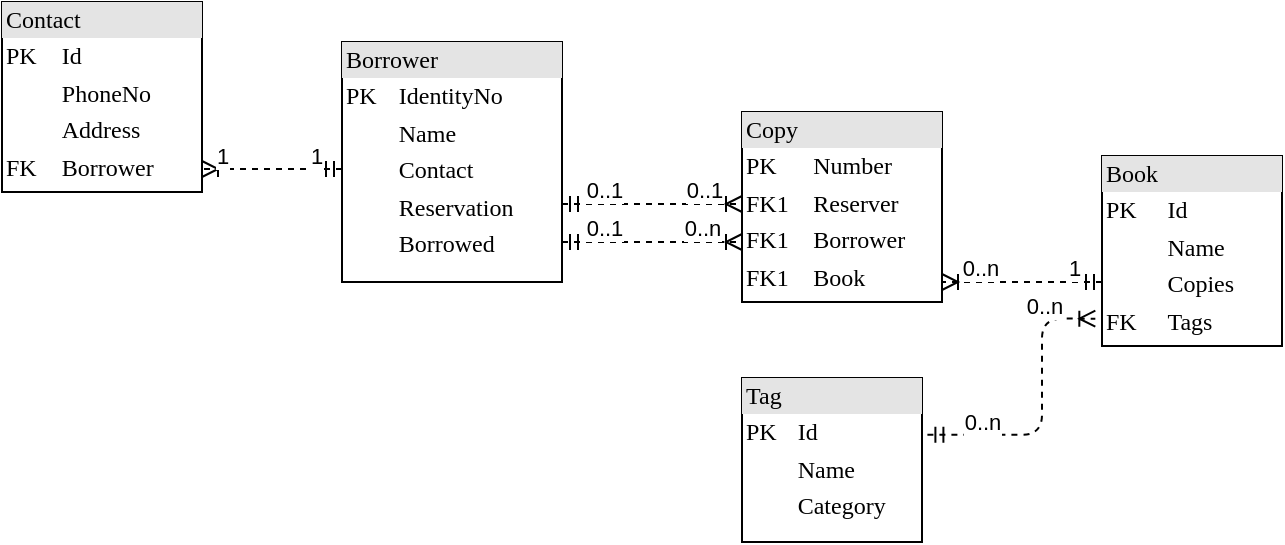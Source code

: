 <mxfile version="21.6.8" type="device" pages="3">
  <diagram name="Demonstration" id="2ca16b54-16f6-2749-3443-fa8db7711227">
    <mxGraphModel dx="1206" dy="702" grid="1" gridSize="10" guides="1" tooltips="1" connect="1" arrows="1" fold="1" page="1" pageScale="1" pageWidth="1100" pageHeight="850" background="none" math="0" shadow="0">
      <root>
        <mxCell id="0" />
        <mxCell id="1" parent="0" />
        <mxCell id="2ed32ef02a7f4228-3" value="&lt;div style=&quot;box-sizing: border-box ; width: 100% ; background: #e4e4e4 ; padding: 2px&quot;&gt;Contact&lt;/div&gt;&lt;table style=&quot;width: 100% ; font-size: 1em&quot; cellpadding=&quot;2&quot; cellspacing=&quot;0&quot;&gt;&lt;tbody&gt;&lt;tr&gt;&lt;td&gt;PK&lt;/td&gt;&lt;td&gt;Id&lt;/td&gt;&lt;/tr&gt;&lt;tr&gt;&lt;td&gt;&lt;br&gt;&lt;/td&gt;&lt;td&gt;PhoneNo&lt;/td&gt;&lt;/tr&gt;&lt;tr&gt;&lt;td&gt;&lt;/td&gt;&lt;td&gt;Address&lt;/td&gt;&lt;/tr&gt;&lt;tr&gt;&lt;td&gt;FK&lt;/td&gt;&lt;td&gt;Borrower&lt;br&gt;&lt;/td&gt;&lt;/tr&gt;&lt;/tbody&gt;&lt;/table&gt;" style="verticalAlign=top;align=left;overflow=fill;html=1;rounded=0;shadow=0;comic=0;labelBackgroundColor=none;strokeWidth=1;fontFamily=Verdana;fontSize=12" parent="1" vertex="1">
          <mxGeometry x="280" y="350" width="100" height="95" as="geometry" />
        </mxCell>
        <mxCell id="2ed32ef02a7f4228-8" value="&lt;div style=&quot;box-sizing: border-box ; width: 100% ; background: #e4e4e4 ; padding: 2px&quot;&gt;Borrower&lt;/div&gt;&lt;table style=&quot;width: 100% ; font-size: 1em&quot; cellpadding=&quot;2&quot; cellspacing=&quot;0&quot;&gt;&lt;tbody&gt;&lt;tr&gt;&lt;td&gt;PK&lt;/td&gt;&lt;td&gt;IdentityNo&lt;/td&gt;&lt;/tr&gt;&lt;tr&gt;&lt;td&gt;&lt;br&gt;&lt;/td&gt;&lt;td&gt;Name&lt;/td&gt;&lt;/tr&gt;&lt;tr&gt;&lt;td&gt;&lt;br&gt;&lt;/td&gt;&lt;td&gt;Contact&lt;/td&gt;&lt;/tr&gt;&lt;tr&gt;&lt;td&gt;&lt;br&gt;&lt;/td&gt;&lt;td&gt;Reservation&lt;br&gt;&lt;/td&gt;&lt;/tr&gt;&lt;tr&gt;&lt;td&gt;&lt;br&gt;&lt;/td&gt;&lt;td&gt;Borrowed&lt;br&gt;&lt;/td&gt;&lt;/tr&gt;&lt;/tbody&gt;&lt;/table&gt;" style="verticalAlign=top;align=left;overflow=fill;html=1;rounded=0;shadow=0;comic=0;labelBackgroundColor=none;strokeWidth=1;fontFamily=Verdana;fontSize=12" parent="1" vertex="1">
          <mxGeometry x="450" y="370" width="110" height="120" as="geometry" />
        </mxCell>
        <mxCell id="2ed32ef02a7f4228-9" value="&lt;div style=&quot;box-sizing:border-box;width:100%;background:#e4e4e4;padding:2px;&quot;&gt;Book&lt;/div&gt;&lt;table style=&quot;width:100%;font-size:1em;&quot; cellpadding=&quot;2&quot; cellspacing=&quot;0&quot;&gt;&lt;tbody&gt;&lt;tr&gt;&lt;td&gt;PK&lt;/td&gt;&lt;td&gt;Id&lt;/td&gt;&lt;/tr&gt;&lt;tr&gt;&lt;td&gt;&lt;br&gt;&lt;/td&gt;&lt;td&gt;Name&lt;/td&gt;&lt;/tr&gt;&lt;tr&gt;&lt;td&gt;&lt;/td&gt;&lt;td&gt;Copies&lt;/td&gt;&lt;/tr&gt;&lt;tr&gt;&lt;td&gt;FK&lt;/td&gt;&lt;td&gt;Tags&lt;/td&gt;&lt;/tr&gt;&lt;/tbody&gt;&lt;/table&gt;" style="verticalAlign=top;align=left;overflow=fill;html=1;rounded=0;shadow=0;comic=0;labelBackgroundColor=none;strokeWidth=1;fontFamily=Verdana;fontSize=12" parent="1" vertex="1">
          <mxGeometry x="830" y="427" width="90" height="95" as="geometry" />
        </mxCell>
        <mxCell id="2ed32ef02a7f4228-10" value="&lt;div style=&quot;box-sizing: border-box ; width: 100% ; background: #e4e4e4 ; padding: 2px&quot;&gt;Copy&lt;/div&gt;&lt;table style=&quot;width: 100% ; font-size: 1em&quot; cellpadding=&quot;2&quot; cellspacing=&quot;0&quot;&gt;&lt;tbody&gt;&lt;tr&gt;&lt;td&gt;PK&lt;/td&gt;&lt;td&gt;Number&lt;/td&gt;&lt;/tr&gt;&lt;tr&gt;&lt;td&gt;FK1&lt;/td&gt;&lt;td&gt;Reserver&lt;/td&gt;&lt;/tr&gt;&lt;tr&gt;&lt;td&gt;FK1&lt;/td&gt;&lt;td&gt;Borrower&lt;/td&gt;&lt;/tr&gt;&lt;tr&gt;&lt;td&gt;FK1&lt;/td&gt;&lt;td&gt;Book&lt;/td&gt;&lt;/tr&gt;&lt;/tbody&gt;&lt;/table&gt;" style="verticalAlign=top;align=left;overflow=fill;html=1;rounded=0;shadow=0;comic=0;labelBackgroundColor=none;strokeWidth=1;fontFamily=Verdana;fontSize=12" parent="1" vertex="1">
          <mxGeometry x="650" y="405" width="100" height="95" as="geometry" />
        </mxCell>
        <mxCell id="7KLVYjovFaLBbEMtsrT9-1" style="edgeStyle=orthogonalEdgeStyle;html=1;dashed=1;labelBackgroundColor=none;startArrow=ERmandOne;endArrow=ERoneToMany;fontFamily=Verdana;fontSize=12;align=left;" parent="1" edge="1">
          <mxGeometry relative="1" as="geometry">
            <mxPoint x="560" y="451" as="sourcePoint" />
            <mxPoint x="650" y="451" as="targetPoint" />
            <Array as="points" />
          </mxGeometry>
        </mxCell>
        <mxCell id="7KLVYjovFaLBbEMtsrT9-2" value="0..1" style="edgeLabel;html=1;align=center;verticalAlign=middle;resizable=0;points=[];" parent="7KLVYjovFaLBbEMtsrT9-1" vertex="1" connectable="0">
          <mxGeometry x="-0.762" relative="1" as="geometry">
            <mxPoint x="10" y="-7" as="offset" />
          </mxGeometry>
        </mxCell>
        <mxCell id="7KLVYjovFaLBbEMtsrT9-3" value="0..1" style="edgeLabel;html=1;align=center;verticalAlign=middle;resizable=0;points=[];" parent="7KLVYjovFaLBbEMtsrT9-1" vertex="1" connectable="0">
          <mxGeometry x="0.852" y="-3" relative="1" as="geometry">
            <mxPoint x="-13" y="-10" as="offset" />
          </mxGeometry>
        </mxCell>
        <mxCell id="7KLVYjovFaLBbEMtsrT9-4" style="edgeStyle=orthogonalEdgeStyle;html=1;dashed=1;labelBackgroundColor=none;startArrow=ERmandOne;endArrow=ERoneToMany;fontFamily=Verdana;fontSize=12;align=left;" parent="1" edge="1">
          <mxGeometry relative="1" as="geometry">
            <mxPoint x="560" y="470" as="sourcePoint" />
            <mxPoint x="650" y="470" as="targetPoint" />
            <Array as="points" />
          </mxGeometry>
        </mxCell>
        <mxCell id="7KLVYjovFaLBbEMtsrT9-5" value="0..1" style="edgeLabel;html=1;align=center;verticalAlign=middle;resizable=0;points=[];" parent="7KLVYjovFaLBbEMtsrT9-4" vertex="1" connectable="0">
          <mxGeometry x="-0.762" relative="1" as="geometry">
            <mxPoint x="10" y="-7" as="offset" />
          </mxGeometry>
        </mxCell>
        <mxCell id="7KLVYjovFaLBbEMtsrT9-6" value="0..n" style="edgeLabel;html=1;align=center;verticalAlign=middle;resizable=0;points=[];" parent="7KLVYjovFaLBbEMtsrT9-4" vertex="1" connectable="0">
          <mxGeometry x="0.852" y="-3" relative="1" as="geometry">
            <mxPoint x="-14" y="-10" as="offset" />
          </mxGeometry>
        </mxCell>
        <mxCell id="7KLVYjovFaLBbEMtsrT9-10" style="edgeStyle=orthogonalEdgeStyle;html=1;dashed=1;labelBackgroundColor=none;startArrow=ERmandOne;endArrow=ERoneToMany;fontFamily=Verdana;fontSize=12;align=left;" parent="1" edge="1">
          <mxGeometry relative="1" as="geometry">
            <mxPoint x="830" y="490" as="sourcePoint" />
            <mxPoint x="750" y="490" as="targetPoint" />
            <Array as="points" />
          </mxGeometry>
        </mxCell>
        <mxCell id="7KLVYjovFaLBbEMtsrT9-11" value="1" style="edgeLabel;html=1;align=center;verticalAlign=middle;resizable=0;points=[];" parent="7KLVYjovFaLBbEMtsrT9-10" vertex="1" connectable="0">
          <mxGeometry x="-0.762" relative="1" as="geometry">
            <mxPoint x="-5" y="-7" as="offset" />
          </mxGeometry>
        </mxCell>
        <mxCell id="7KLVYjovFaLBbEMtsrT9-12" value="0..n" style="edgeLabel;html=1;align=center;verticalAlign=middle;resizable=0;points=[];" parent="7KLVYjovFaLBbEMtsrT9-10" vertex="1" connectable="0">
          <mxGeometry x="0.852" y="-3" relative="1" as="geometry">
            <mxPoint x="13" y="-4" as="offset" />
          </mxGeometry>
        </mxCell>
        <mxCell id="7KLVYjovFaLBbEMtsrT9-13" style="edgeStyle=orthogonalEdgeStyle;html=1;dashed=1;labelBackgroundColor=none;startArrow=ERmandOne;endArrow=ERoneToMany;fontFamily=Verdana;fontSize=12;align=left;" parent="1" edge="1">
          <mxGeometry relative="1" as="geometry">
            <mxPoint x="450" y="433.5" as="sourcePoint" />
            <mxPoint x="380" y="433.5" as="targetPoint" />
            <Array as="points" />
          </mxGeometry>
        </mxCell>
        <mxCell id="7KLVYjovFaLBbEMtsrT9-14" value="1" style="edgeLabel;html=1;align=center;verticalAlign=middle;resizable=0;points=[];" parent="7KLVYjovFaLBbEMtsrT9-13" vertex="1" connectable="0">
          <mxGeometry x="-0.762" relative="1" as="geometry">
            <mxPoint x="-5" y="-7" as="offset" />
          </mxGeometry>
        </mxCell>
        <mxCell id="7KLVYjovFaLBbEMtsrT9-15" value="1" style="edgeLabel;html=1;align=center;verticalAlign=middle;resizable=0;points=[];" parent="7KLVYjovFaLBbEMtsrT9-13" vertex="1" connectable="0">
          <mxGeometry x="0.852" y="-3" relative="1" as="geometry">
            <mxPoint x="5" y="-4" as="offset" />
          </mxGeometry>
        </mxCell>
        <mxCell id="7KLVYjovFaLBbEMtsrT9-16" value="&lt;div style=&quot;box-sizing:border-box;width:100%;background:#e4e4e4;padding:2px;&quot;&gt;Tag&lt;/div&gt;&lt;table style=&quot;width:100%;font-size:1em;&quot; cellpadding=&quot;2&quot; cellspacing=&quot;0&quot;&gt;&lt;tbody&gt;&lt;tr&gt;&lt;td&gt;PK&lt;/td&gt;&lt;td&gt;Id&lt;/td&gt;&lt;/tr&gt;&lt;tr&gt;&lt;td&gt;&lt;br&gt;&lt;/td&gt;&lt;td&gt;Name&lt;/td&gt;&lt;/tr&gt;&lt;tr&gt;&lt;td&gt;&lt;/td&gt;&lt;td&gt;Category&lt;/td&gt;&lt;/tr&gt;&lt;/tbody&gt;&lt;/table&gt;" style="verticalAlign=top;align=left;overflow=fill;html=1;rounded=0;shadow=0;comic=0;labelBackgroundColor=none;strokeWidth=1;fontFamily=Verdana;fontSize=12" parent="1" vertex="1">
          <mxGeometry x="650" y="538" width="90" height="82" as="geometry" />
        </mxCell>
        <mxCell id="7KLVYjovFaLBbEMtsrT9-17" style="edgeStyle=orthogonalEdgeStyle;html=1;dashed=1;labelBackgroundColor=none;startArrow=ERmandOne;endArrow=ERoneToMany;fontFamily=Verdana;fontSize=12;align=left;exitX=1.03;exitY=0.346;exitDx=0;exitDy=0;exitPerimeter=0;entryX=-0.037;entryY=0.856;entryDx=0;entryDy=0;entryPerimeter=0;" parent="1" source="7KLVYjovFaLBbEMtsrT9-16" target="2ed32ef02a7f4228-9" edge="1">
          <mxGeometry relative="1" as="geometry">
            <mxPoint x="550" y="590" as="sourcePoint" />
            <mxPoint x="950" y="590" as="targetPoint" />
            <Array as="points">
              <mxPoint x="800" y="566" />
              <mxPoint x="800" y="508" />
            </Array>
          </mxGeometry>
        </mxCell>
        <mxCell id="7KLVYjovFaLBbEMtsrT9-18" value="0..n" style="edgeLabel;html=1;align=center;verticalAlign=middle;resizable=0;points=[];" parent="7KLVYjovFaLBbEMtsrT9-17" vertex="1" connectable="0">
          <mxGeometry x="-0.762" relative="1" as="geometry">
            <mxPoint x="10" y="-7" as="offset" />
          </mxGeometry>
        </mxCell>
        <mxCell id="7KLVYjovFaLBbEMtsrT9-19" value="0..n" style="edgeLabel;html=1;align=center;verticalAlign=middle;resizable=0;points=[];" parent="7KLVYjovFaLBbEMtsrT9-17" vertex="1" connectable="0">
          <mxGeometry x="0.852" y="-3" relative="1" as="geometry">
            <mxPoint x="-15" y="-10" as="offset" />
          </mxGeometry>
        </mxCell>
      </root>
    </mxGraphModel>
  </diagram>
  <diagram id="91Sc1qlrIvbdEJmVYZ4i" name="ListNavigationPropertyMapping">
    <mxGraphModel dx="1221" dy="717" grid="1" gridSize="10" guides="1" tooltips="1" connect="1" arrows="1" fold="1" page="1" pageScale="1" pageWidth="850" pageHeight="1100" math="0" shadow="0">
      <root>
        <mxCell id="0" />
        <mxCell id="1" parent="0" />
        <mxCell id="eZZs74esq0y2Si3O7oEp-14" value="" style="shape=table;startSize=0;container=1;collapsible=0;childLayout=tableLayout;fontSize=16;" vertex="1" parent="1">
          <mxGeometry x="270" y="210" width="253" height="40" as="geometry" />
        </mxCell>
        <mxCell id="eZZs74esq0y2Si3O7oEp-15" value="" style="shape=tableRow;horizontal=0;startSize=0;swimlaneHead=0;swimlaneBody=0;strokeColor=inherit;top=0;left=0;bottom=0;right=0;collapsible=0;dropTarget=0;fillColor=none;points=[[0,0.5],[1,0.5]];portConstraint=eastwest;fontSize=16;" vertex="1" parent="eZZs74esq0y2Si3O7oEp-14">
          <mxGeometry width="253" height="40" as="geometry" />
        </mxCell>
        <mxCell id="eZZs74esq0y2Si3O7oEp-16" value="A" style="shape=partialRectangle;html=1;whiteSpace=wrap;connectable=0;strokeColor=inherit;overflow=hidden;fillColor=none;top=0;left=0;bottom=0;right=0;pointerEvents=1;fontSize=16;" vertex="1" parent="eZZs74esq0y2Si3O7oEp-15">
          <mxGeometry width="63" height="40" as="geometry">
            <mxRectangle width="63" height="40" as="alternateBounds" />
          </mxGeometry>
        </mxCell>
        <mxCell id="eZZs74esq0y2Si3O7oEp-17" value="B" style="shape=partialRectangle;html=1;whiteSpace=wrap;connectable=0;strokeColor=inherit;overflow=hidden;fillColor=none;top=0;left=0;bottom=0;right=0;pointerEvents=1;fontSize=16;" vertex="1" parent="eZZs74esq0y2Si3O7oEp-15">
          <mxGeometry x="63" width="64" height="40" as="geometry">
            <mxRectangle width="64" height="40" as="alternateBounds" />
          </mxGeometry>
        </mxCell>
        <mxCell id="eZZs74esq0y2Si3O7oEp-18" value="C" style="shape=partialRectangle;html=1;whiteSpace=wrap;connectable=0;strokeColor=inherit;overflow=hidden;fillColor=none;top=0;left=0;bottom=0;right=0;pointerEvents=1;fontSize=16;" vertex="1" parent="eZZs74esq0y2Si3O7oEp-15">
          <mxGeometry x="127" width="63" height="40" as="geometry">
            <mxRectangle width="63" height="40" as="alternateBounds" />
          </mxGeometry>
        </mxCell>
        <mxCell id="eZZs74esq0y2Si3O7oEp-71" value="D" style="shape=partialRectangle;html=1;whiteSpace=wrap;connectable=0;strokeColor=inherit;overflow=hidden;fillColor=none;top=0;left=0;bottom=0;right=0;pointerEvents=1;fontSize=16;" vertex="1" parent="eZZs74esq0y2Si3O7oEp-15">
          <mxGeometry x="190" width="63" height="40" as="geometry">
            <mxRectangle width="63" height="40" as="alternateBounds" />
          </mxGeometry>
        </mxCell>
        <mxCell id="eZZs74esq0y2Si3O7oEp-72" value="" style="shape=table;startSize=0;container=1;collapsible=0;childLayout=tableLayout;fontSize=16;" vertex="1" parent="1">
          <mxGeometry x="397" y="250" width="253" height="40" as="geometry" />
        </mxCell>
        <mxCell id="eZZs74esq0y2Si3O7oEp-73" value="" style="shape=tableRow;horizontal=0;startSize=0;swimlaneHead=0;swimlaneBody=0;strokeColor=inherit;top=0;left=0;bottom=0;right=0;collapsible=0;dropTarget=0;fillColor=none;points=[[0,0.5],[1,0.5]];portConstraint=eastwest;fontSize=16;" vertex="1" parent="eZZs74esq0y2Si3O7oEp-72">
          <mxGeometry width="253" height="40" as="geometry" />
        </mxCell>
        <mxCell id="eZZs74esq0y2Si3O7oEp-74" value="C" style="shape=partialRectangle;html=1;whiteSpace=wrap;connectable=0;strokeColor=inherit;overflow=hidden;fillColor=none;top=0;left=0;bottom=0;right=0;pointerEvents=1;fontSize=16;" vertex="1" parent="eZZs74esq0y2Si3O7oEp-73">
          <mxGeometry width="63" height="40" as="geometry">
            <mxRectangle width="63" height="40" as="alternateBounds" />
          </mxGeometry>
        </mxCell>
        <mxCell id="eZZs74esq0y2Si3O7oEp-75" value="D" style="shape=partialRectangle;html=1;whiteSpace=wrap;connectable=0;strokeColor=inherit;overflow=hidden;fillColor=none;top=0;left=0;bottom=0;right=0;pointerEvents=1;fontSize=16;" vertex="1" parent="eZZs74esq0y2Si3O7oEp-73">
          <mxGeometry x="63" width="64" height="40" as="geometry">
            <mxRectangle width="64" height="40" as="alternateBounds" />
          </mxGeometry>
        </mxCell>
        <mxCell id="eZZs74esq0y2Si3O7oEp-76" value="E" style="shape=partialRectangle;html=1;whiteSpace=wrap;connectable=0;strokeColor=inherit;overflow=hidden;fillColor=none;top=0;left=0;bottom=0;right=0;pointerEvents=1;fontSize=16;" vertex="1" parent="eZZs74esq0y2Si3O7oEp-73">
          <mxGeometry x="127" width="63" height="40" as="geometry">
            <mxRectangle width="63" height="40" as="alternateBounds" />
          </mxGeometry>
        </mxCell>
        <mxCell id="eZZs74esq0y2Si3O7oEp-77" value="F" style="shape=partialRectangle;html=1;whiteSpace=wrap;connectable=0;strokeColor=inherit;overflow=hidden;fillColor=none;top=0;left=0;bottom=0;right=0;pointerEvents=1;fontSize=16;" vertex="1" parent="eZZs74esq0y2Si3O7oEp-73">
          <mxGeometry x="190" width="63" height="40" as="geometry">
            <mxRectangle width="63" height="40" as="alternateBounds" />
          </mxGeometry>
        </mxCell>
        <UserObject label="Loaded From Database" placeholders="1" name="Variable" id="eZZs74esq0y2Si3O7oEp-78">
          <mxCell style="text;html=1;strokeColor=none;fillColor=none;align=center;verticalAlign=middle;whiteSpace=wrap;overflow=hidden;" vertex="1" parent="1">
            <mxGeometry x="100" y="220" width="140" height="20" as="geometry" />
          </mxCell>
        </UserObject>
        <UserObject label="Input By User" placeholders="1" name="Variable" id="eZZs74esq0y2Si3O7oEp-79">
          <mxCell style="text;html=1;strokeColor=none;fillColor=none;align=center;verticalAlign=middle;whiteSpace=wrap;overflow=hidden;" vertex="1" parent="1">
            <mxGeometry x="100" y="260" width="140" height="20" as="geometry" />
          </mxCell>
        </UserObject>
        <mxCell id="eZZs74esq0y2Si3O7oEp-80" value="" style="shape=curlyBracket;whiteSpace=wrap;html=1;rounded=1;flipH=1;labelPosition=right;verticalLabelPosition=middle;align=left;verticalAlign=middle;direction=south;" vertex="1" parent="1">
          <mxGeometry x="397" y="180" width="123" height="20" as="geometry" />
        </mxCell>
        <mxCell id="eZZs74esq0y2Si3O7oEp-81" value="" style="shape=curlyBracket;whiteSpace=wrap;html=1;rounded=1;flipH=1;labelPosition=right;verticalLabelPosition=middle;align=left;verticalAlign=middle;direction=south;" vertex="1" parent="1">
          <mxGeometry x="527" y="180" width="123" height="20" as="geometry" />
        </mxCell>
        <mxCell id="eZZs74esq0y2Si3O7oEp-82" value="" style="shape=curlyBracket;whiteSpace=wrap;html=1;rounded=1;flipH=1;labelPosition=right;verticalLabelPosition=middle;align=left;verticalAlign=middle;direction=south;" vertex="1" parent="1">
          <mxGeometry x="270" y="180" width="123" height="20" as="geometry" />
        </mxCell>
        <UserObject label="?" placeholders="1" name="Variable" id="eZZs74esq0y2Si3O7oEp-83">
          <mxCell style="text;html=1;strokeColor=none;fillColor=none;align=center;verticalAlign=middle;whiteSpace=wrap;overflow=hidden;" vertex="1" parent="1">
            <mxGeometry x="282.25" y="150" width="98.5" height="20" as="geometry" />
          </mxCell>
        </UserObject>
        <UserObject label="Update" placeholders="1" name="Variable" id="eZZs74esq0y2Si3O7oEp-84">
          <mxCell style="text;html=1;strokeColor=none;fillColor=none;align=center;verticalAlign=middle;whiteSpace=wrap;overflow=hidden;" vertex="1" parent="1">
            <mxGeometry x="405" y="150" width="107" height="20" as="geometry" />
          </mxCell>
        </UserObject>
        <UserObject label="Insert" placeholders="1" name="Variable" id="eZZs74esq0y2Si3O7oEp-85">
          <mxCell style="text;html=1;strokeColor=none;fillColor=none;align=center;verticalAlign=middle;whiteSpace=wrap;overflow=hidden;" vertex="1" parent="1">
            <mxGeometry x="535" y="150" width="107" height="20" as="geometry" />
          </mxCell>
        </UserObject>
      </root>
    </mxGraphModel>
  </diagram>
  <diagram id="5iJ0pq-in7TobfFewN0v" name="Program Structure">
    <mxGraphModel dx="1206" dy="702" grid="1" gridSize="10" guides="1" tooltips="1" connect="1" arrows="1" fold="1" page="1" pageScale="1" pageWidth="850" pageHeight="1100" math="0" shadow="0">
      <root>
        <mxCell id="0" />
        <mxCell id="1" parent="0" />
        <mxCell id="M31Q0yTCN4ZTcOH-qTIJ-1" value="«interface»&lt;br&gt;&lt;b&gt;IMapper&lt;/b&gt;" style="html=1;whiteSpace=wrap;" vertex="1" parent="1">
          <mxGeometry x="85" y="398" width="110" height="50" as="geometry" />
        </mxCell>
        <mxCell id="M31Q0yTCN4ZTcOH-qTIJ-2" value="«interface»&lt;br&gt;&lt;b&gt;IMapperBuilder&lt;/b&gt;" style="html=1;whiteSpace=wrap;" vertex="1" parent="1">
          <mxGeometry x="85" y="278" width="110" height="50" as="geometry" />
        </mxCell>
        <mxCell id="M31Q0yTCN4ZTcOH-qTIJ-3" value="«interface»&lt;br&gt;&lt;b&gt;IMapperBuilderFactory&lt;/b&gt;" style="html=1;whiteSpace=wrap;" vertex="1" parent="1">
          <mxGeometry x="60" y="148" width="160" height="50" as="geometry" />
        </mxCell>
        <mxCell id="M31Q0yTCN4ZTcOH-qTIJ-4" value="&lt;p style=&quot;margin:0px;margin-top:4px;text-align:center;&quot;&gt;&lt;br&gt;&lt;b&gt;MapperBuilderFactory&lt;/b&gt;&lt;/p&gt;" style="verticalAlign=top;align=left;overflow=fill;fontSize=12;fontFamily=Helvetica;html=1;whiteSpace=wrap;" vertex="1" parent="1">
          <mxGeometry x="60" y="48" width="160" height="50" as="geometry" />
        </mxCell>
        <mxCell id="M31Q0yTCN4ZTcOH-qTIJ-5" value="" style="endArrow=block;dashed=1;endFill=0;endSize=12;html=1;rounded=0;exitX=0.5;exitY=1;exitDx=0;exitDy=0;" edge="1" parent="1" source="M31Q0yTCN4ZTcOH-qTIJ-4" target="M31Q0yTCN4ZTcOH-qTIJ-3">
          <mxGeometry width="160" relative="1" as="geometry">
            <mxPoint x="240" y="128" as="sourcePoint" />
            <mxPoint x="400" y="128" as="targetPoint" />
          </mxGeometry>
        </mxCell>
        <mxCell id="M31Q0yTCN4ZTcOH-qTIJ-6" value="Use" style="endArrow=open;endSize=12;dashed=1;html=1;rounded=0;exitX=0.5;exitY=1;exitDx=0;exitDy=0;entryX=0.5;entryY=0;entryDx=0;entryDy=0;" edge="1" parent="1" source="M31Q0yTCN4ZTcOH-qTIJ-3" target="M31Q0yTCN4ZTcOH-qTIJ-2">
          <mxGeometry width="160" relative="1" as="geometry">
            <mxPoint x="160" y="238" as="sourcePoint" />
            <mxPoint x="320" y="238" as="targetPoint" />
          </mxGeometry>
        </mxCell>
        <mxCell id="M31Q0yTCN4ZTcOH-qTIJ-7" value="Use" style="endArrow=open;endSize=12;dashed=1;html=1;rounded=0;exitX=0.5;exitY=1;exitDx=0;exitDy=0;" edge="1" parent="1" source="M31Q0yTCN4ZTcOH-qTIJ-2" target="M31Q0yTCN4ZTcOH-qTIJ-1">
          <mxGeometry width="160" relative="1" as="geometry">
            <mxPoint x="210" y="368" as="sourcePoint" />
            <mxPoint x="370" y="368" as="targetPoint" />
          </mxGeometry>
        </mxCell>
        <mxCell id="M31Q0yTCN4ZTcOH-qTIJ-8" value="" style="line;strokeWidth=1;fillColor=none;align=left;verticalAlign=middle;spacingTop=-1;spacingLeft=3;spacingRight=3;rotatable=0;labelPosition=right;points=[];portConstraint=eastwest;strokeColor=inherit;direction=south;" vertex="1" parent="1">
          <mxGeometry x="260" y="31" width="8" height="599" as="geometry" />
        </mxCell>
        <mxCell id="M31Q0yTCN4ZTcOH-qTIJ-9" value="&lt;p style=&quot;margin:0px;margin-top:4px;text-align:center;&quot;&gt;&lt;br&gt;&lt;b&gt;MapperBuilder&lt;/b&gt;&lt;/p&gt;" style="verticalAlign=top;align=left;overflow=fill;fontSize=12;fontFamily=Helvetica;html=1;whiteSpace=wrap;" vertex="1" parent="1">
          <mxGeometry x="315" y="55" width="110" height="45" as="geometry" />
        </mxCell>
        <mxCell id="M31Q0yTCN4ZTcOH-qTIJ-10" value="&lt;p style=&quot;margin:0px;margin-top:4px;text-align:center;&quot;&gt;&lt;br&gt;&lt;b&gt;Mapper&lt;/b&gt;&lt;/p&gt;" style="verticalAlign=top;align=left;overflow=fill;fontSize=12;fontFamily=Helvetica;html=1;whiteSpace=wrap;" vertex="1" parent="1">
          <mxGeometry x="315" y="402.5" width="110" height="45" as="geometry" />
        </mxCell>
        <mxCell id="M31Q0yTCN4ZTcOH-qTIJ-11" value="Use" style="endArrow=open;endSize=12;dashed=1;html=1;rounded=0;exitX=1;exitY=0.5;exitDx=0;exitDy=0;entryX=0;entryY=0.5;entryDx=0;entryDy=0;" edge="1" parent="1" source="M31Q0yTCN4ZTcOH-qTIJ-2" target="M31Q0yTCN4ZTcOH-qTIJ-9">
          <mxGeometry width="160" relative="1" as="geometry">
            <mxPoint x="420" y="180" as="sourcePoint" />
            <mxPoint x="580" y="180" as="targetPoint" />
          </mxGeometry>
        </mxCell>
        <mxCell id="M31Q0yTCN4ZTcOH-qTIJ-12" value="Use" style="endArrow=open;endSize=12;dashed=1;html=1;rounded=0;exitX=1;exitY=0.5;exitDx=0;exitDy=0;" edge="1" parent="1" source="M31Q0yTCN4ZTcOH-qTIJ-1" target="M31Q0yTCN4ZTcOH-qTIJ-10">
          <mxGeometry width="160" relative="1" as="geometry">
            <mxPoint x="320" y="360" as="sourcePoint" />
            <mxPoint x="480" y="360" as="targetPoint" />
          </mxGeometry>
        </mxCell>
        <mxCell id="M31Q0yTCN4ZTcOH-qTIJ-13" value="&lt;p style=&quot;margin:0px;margin-top:4px;text-align:center;&quot;&gt;&lt;br&gt;&lt;b&gt;MapperRegistry&lt;/b&gt;&lt;/p&gt;" style="verticalAlign=top;align=left;overflow=fill;fontSize=12;fontFamily=Helvetica;html=1;whiteSpace=wrap;" vertex="1" parent="1">
          <mxGeometry x="490" y="55" width="110" height="45" as="geometry" />
        </mxCell>
        <mxCell id="M31Q0yTCN4ZTcOH-qTIJ-14" value="Use" style="endArrow=open;endSize=12;dashed=1;html=1;rounded=0;exitX=1;exitY=0.5;exitDx=0;exitDy=0;entryX=0;entryY=0.5;entryDx=0;entryDy=0;" edge="1" parent="1" source="M31Q0yTCN4ZTcOH-qTIJ-9" target="M31Q0yTCN4ZTcOH-qTIJ-13">
          <mxGeometry width="160" relative="1" as="geometry">
            <mxPoint x="410" y="390" as="sourcePoint" />
            <mxPoint x="570" y="390" as="targetPoint" />
          </mxGeometry>
        </mxCell>
        <mxCell id="M31Q0yTCN4ZTcOH-qTIJ-15" value="&lt;p style=&quot;margin:0px;margin-top:4px;text-align:center;&quot;&gt;&lt;br&gt;&lt;b&gt;RecursiveMapper&lt;/b&gt;&lt;/p&gt;" style="verticalAlign=top;align=left;overflow=fill;fontSize=12;fontFamily=Helvetica;html=1;whiteSpace=wrap;" vertex="1" parent="1">
          <mxGeometry x="310" y="505" width="120" height="45" as="geometry" />
        </mxCell>
        <mxCell id="M31Q0yTCN4ZTcOH-qTIJ-16" value="Use" style="endArrow=open;endSize=12;dashed=1;html=1;rounded=0;exitX=0.5;exitY=1;exitDx=0;exitDy=0;" edge="1" parent="1" source="M31Q0yTCN4ZTcOH-qTIJ-10" target="M31Q0yTCN4ZTcOH-qTIJ-15">
          <mxGeometry width="160" relative="1" as="geometry">
            <mxPoint x="455" y="500" as="sourcePoint" />
            <mxPoint x="615" y="500" as="targetPoint" />
          </mxGeometry>
        </mxCell>
        <mxCell id="M31Q0yTCN4ZTcOH-qTIJ-17" value="«interface»&lt;br&gt;&lt;b&gt;IRecursiveMapper&lt;/b&gt;" style="html=1;whiteSpace=wrap;" vertex="1" parent="1">
          <mxGeometry x="77.5" y="500.5" width="125" height="50" as="geometry" />
        </mxCell>
        <mxCell id="M31Q0yTCN4ZTcOH-qTIJ-19" value="" style="endArrow=block;dashed=1;endFill=0;endSize=12;html=1;rounded=0;exitX=0;exitY=0.5;exitDx=0;exitDy=0;entryX=1;entryY=0.5;entryDx=0;entryDy=0;" edge="1" parent="1" source="M31Q0yTCN4ZTcOH-qTIJ-15" target="M31Q0yTCN4ZTcOH-qTIJ-17">
          <mxGeometry width="160" relative="1" as="geometry">
            <mxPoint x="270" y="610" as="sourcePoint" />
            <mxPoint x="430" y="610" as="targetPoint" />
          </mxGeometry>
        </mxCell>
        <mxCell id="M31Q0yTCN4ZTcOH-qTIJ-20" value="&lt;p style=&quot;margin:0px;margin-top:4px;text-align:center;&quot;&gt;&lt;br&gt;&lt;b&gt;RecursiveMappingContext&lt;/b&gt;&lt;/p&gt;" style="verticalAlign=top;align=left;overflow=fill;fontSize=12;fontFamily=Helvetica;html=1;whiteSpace=wrap;" vertex="1" parent="1">
          <mxGeometry x="470" y="570" width="190" height="45" as="geometry" />
        </mxCell>
        <mxCell id="M31Q0yTCN4ZTcOH-qTIJ-21" value="Use" style="endArrow=open;endSize=12;dashed=1;html=1;rounded=0;exitX=1;exitY=0.5;exitDx=0;exitDy=0;entryX=0.5;entryY=0;entryDx=0;entryDy=0;" edge="1" parent="1" source="M31Q0yTCN4ZTcOH-qTIJ-10" target="M31Q0yTCN4ZTcOH-qTIJ-20">
          <mxGeometry width="160" relative="1" as="geometry">
            <mxPoint x="430" y="470" as="sourcePoint" />
            <mxPoint x="590" y="470" as="targetPoint" />
          </mxGeometry>
        </mxCell>
        <mxCell id="M31Q0yTCN4ZTcOH-qTIJ-22" value="«interface»&lt;br&gt;&lt;b&gt;IRecursiveMappingContext&lt;/b&gt;" style="html=1;whiteSpace=wrap;" vertex="1" parent="1">
          <mxGeometry x="50" y="567.5" width="180" height="50" as="geometry" />
        </mxCell>
        <mxCell id="M31Q0yTCN4ZTcOH-qTIJ-23" value="" style="endArrow=block;dashed=1;endFill=0;endSize=12;html=1;rounded=0;exitX=0;exitY=0.5;exitDx=0;exitDy=0;entryX=1;entryY=0.5;entryDx=0;entryDy=0;" edge="1" parent="1" source="M31Q0yTCN4ZTcOH-qTIJ-20" target="M31Q0yTCN4ZTcOH-qTIJ-22">
          <mxGeometry width="160" relative="1" as="geometry">
            <mxPoint x="310" y="640" as="sourcePoint" />
            <mxPoint x="470" y="640" as="targetPoint" />
          </mxGeometry>
        </mxCell>
        <mxCell id="M31Q0yTCN4ZTcOH-qTIJ-24" value="&lt;p style=&quot;margin:0px;margin-top:4px;text-align:center;&quot;&gt;&lt;br&gt;&lt;b&gt;DynamicMethodBuilder&lt;/b&gt;&lt;/p&gt;" style="verticalAlign=top;align=left;overflow=fill;fontSize=12;fontFamily=Helvetica;html=1;whiteSpace=wrap;" vertex="1" parent="1">
          <mxGeometry x="660" y="55" width="170" height="45" as="geometry" />
        </mxCell>
        <mxCell id="M31Q0yTCN4ZTcOH-qTIJ-25" value="Use" style="endArrow=open;endSize=12;dashed=1;html=1;rounded=0;exitX=1;exitY=0.5;exitDx=0;exitDy=0;entryX=0;entryY=0.5;entryDx=0;entryDy=0;" edge="1" parent="1" source="M31Q0yTCN4ZTcOH-qTIJ-13" target="M31Q0yTCN4ZTcOH-qTIJ-24">
          <mxGeometry width="160" relative="1" as="geometry">
            <mxPoint x="580" y="160" as="sourcePoint" />
            <mxPoint x="740" y="160" as="targetPoint" />
          </mxGeometry>
        </mxCell>
        <mxCell id="M31Q0yTCN4ZTcOH-qTIJ-26" value="&lt;p style=&quot;margin:0px;margin-top:4px;text-align:center;&quot;&gt;&lt;br&gt;&lt;b&gt;ScalarTypeConverter&lt;/b&gt;&lt;/p&gt;" style="verticalAlign=top;align=left;overflow=fill;fontSize=12;fontFamily=Helvetica;html=1;whiteSpace=wrap;" vertex="1" parent="1">
          <mxGeometry x="310" y="190" width="145" height="45" as="geometry" />
        </mxCell>
        <mxCell id="M31Q0yTCN4ZTcOH-qTIJ-27" value="&lt;p style=&quot;margin:0px;margin-top:4px;text-align:center;&quot;&gt;&lt;br&gt;&lt;b&gt;ListTypeConstructor&lt;/b&gt;&lt;/p&gt;" style="verticalAlign=top;align=left;overflow=fill;fontSize=12;fontFamily=Helvetica;html=1;whiteSpace=wrap;" vertex="1" parent="1">
          <mxGeometry x="495.63" y="190" width="145" height="45" as="geometry" />
        </mxCell>
        <mxCell id="M31Q0yTCN4ZTcOH-qTIJ-28" value="&lt;p style=&quot;margin:0px;margin-top:4px;text-align:center;&quot;&gt;&lt;br&gt;&lt;b&gt;MapperSetLookup&lt;/b&gt;&lt;/p&gt;" style="verticalAlign=top;align=left;overflow=fill;fontSize=12;fontFamily=Helvetica;html=1;whiteSpace=wrap;" vertex="1" parent="1">
          <mxGeometry x="677.5" y="190" width="145" height="45" as="geometry" />
        </mxCell>
        <mxCell id="M31Q0yTCN4ZTcOH-qTIJ-29" value="&lt;p style=&quot;margin:0px;margin-top:4px;text-align:center;&quot;&gt;&lt;br&gt;&lt;b&gt;EntityHandler&lt;/b&gt;&lt;/p&gt;" style="verticalAlign=top;align=left;overflow=fill;fontSize=12;fontFamily=Helvetica;html=1;whiteSpace=wrap;" vertex="1" parent="1">
          <mxGeometry x="310" y="262" width="112.5" height="45" as="geometry" />
        </mxCell>
        <mxCell id="M31Q0yTCN4ZTcOH-qTIJ-30" value="&lt;p style=&quot;margin:0px;margin-top:4px;text-align:center;&quot;&gt;&lt;br&gt;&lt;b&gt;MapToDatabaseTypeManager&lt;/b&gt;&lt;/p&gt;" style="verticalAlign=top;align=left;overflow=fill;fontSize=12;fontFamily=Helvetica;html=1;whiteSpace=wrap;" vertex="1" parent="1">
          <mxGeometry x="449.38" y="262" width="191.25" height="45" as="geometry" />
        </mxCell>
        <mxCell id="M31Q0yTCN4ZTcOH-qTIJ-31" value="&lt;p style=&quot;margin:0px;margin-top:4px;text-align:center;&quot;&gt;&lt;br&gt;&lt;b&gt;KeepUnmatchedManager&lt;/b&gt;&lt;/p&gt;" style="verticalAlign=top;align=left;overflow=fill;fontSize=12;fontFamily=Helvetica;html=1;whiteSpace=wrap;" vertex="1" parent="1">
          <mxGeometry x="660" y="262" width="162.5" height="45" as="geometry" />
        </mxCell>
        <mxCell id="M31Q0yTCN4ZTcOH-qTIJ-32" value="Use" style="endArrow=open;endSize=12;dashed=1;html=1;rounded=0;exitX=0.5;exitY=1;exitDx=0;exitDy=0;entryX=0.5;entryY=0;entryDx=0;entryDy=0;" edge="1" parent="1" source="M31Q0yTCN4ZTcOH-qTIJ-13" target="M31Q0yTCN4ZTcOH-qTIJ-26">
          <mxGeometry width="160" relative="1" as="geometry">
            <mxPoint x="460" y="360" as="sourcePoint" />
            <mxPoint x="620" y="360" as="targetPoint" />
          </mxGeometry>
        </mxCell>
        <mxCell id="M31Q0yTCN4ZTcOH-qTIJ-33" value="Use" style="endArrow=open;endSize=12;dashed=1;html=1;rounded=0;exitX=0.5;exitY=1;exitDx=0;exitDy=0;entryX=0.5;entryY=0;entryDx=0;entryDy=0;" edge="1" parent="1" source="M31Q0yTCN4ZTcOH-qTIJ-13" target="M31Q0yTCN4ZTcOH-qTIJ-27">
          <mxGeometry width="160" relative="1" as="geometry">
            <mxPoint x="555" y="110" as="sourcePoint" />
            <mxPoint x="393" y="200" as="targetPoint" />
          </mxGeometry>
        </mxCell>
        <mxCell id="M31Q0yTCN4ZTcOH-qTIJ-34" value="Use" style="endArrow=open;endSize=12;dashed=1;html=1;rounded=0;exitX=0.5;exitY=1;exitDx=0;exitDy=0;entryX=0.5;entryY=0;entryDx=0;entryDy=0;" edge="1" parent="1" source="M31Q0yTCN4ZTcOH-qTIJ-13" target="M31Q0yTCN4ZTcOH-qTIJ-28">
          <mxGeometry width="160" relative="1" as="geometry">
            <mxPoint x="565" y="120" as="sourcePoint" />
            <mxPoint x="403" y="210" as="targetPoint" />
          </mxGeometry>
        </mxCell>
        <mxCell id="M31Q0yTCN4ZTcOH-qTIJ-35" value="Use" style="endArrow=open;endSize=12;dashed=1;html=1;rounded=0;exitX=0.5;exitY=1;exitDx=0;exitDy=0;entryX=0.5;entryY=0;entryDx=0;entryDy=0;" edge="1" parent="1" source="M31Q0yTCN4ZTcOH-qTIJ-13" target="M31Q0yTCN4ZTcOH-qTIJ-29">
          <mxGeometry width="160" relative="1" as="geometry">
            <mxPoint x="575" y="130" as="sourcePoint" />
            <mxPoint x="413" y="220" as="targetPoint" />
          </mxGeometry>
        </mxCell>
        <mxCell id="M31Q0yTCN4ZTcOH-qTIJ-36" value="Use" style="endArrow=open;endSize=12;dashed=1;html=1;rounded=0;exitX=0.5;exitY=1;exitDx=0;exitDy=0;entryX=0.5;entryY=0;entryDx=0;entryDy=0;" edge="1" parent="1" source="M31Q0yTCN4ZTcOH-qTIJ-13" target="M31Q0yTCN4ZTcOH-qTIJ-30">
          <mxGeometry width="160" relative="1" as="geometry">
            <mxPoint x="585" y="140" as="sourcePoint" />
            <mxPoint x="423" y="230" as="targetPoint" />
          </mxGeometry>
        </mxCell>
        <mxCell id="M31Q0yTCN4ZTcOH-qTIJ-37" value="Use" style="endArrow=open;endSize=12;dashed=1;html=1;rounded=0;exitX=0.5;exitY=1;exitDx=0;exitDy=0;entryX=0.5;entryY=0;entryDx=0;entryDy=0;" edge="1" parent="1" source="M31Q0yTCN4ZTcOH-qTIJ-13" target="M31Q0yTCN4ZTcOH-qTIJ-31">
          <mxGeometry width="160" relative="1" as="geometry">
            <mxPoint x="595" y="150" as="sourcePoint" />
            <mxPoint x="433" y="240" as="targetPoint" />
          </mxGeometry>
        </mxCell>
        <mxCell id="M31Q0yTCN4ZTcOH-qTIJ-38" value="Use" style="endArrow=open;endSize=12;dashed=1;html=1;rounded=0;exitX=0.5;exitY=1;exitDx=0;exitDy=0;entryX=0.5;entryY=0;entryDx=0;entryDy=0;" edge="1" parent="1" source="M31Q0yTCN4ZTcOH-qTIJ-29" target="M31Q0yTCN4ZTcOH-qTIJ-10">
          <mxGeometry width="160" relative="1" as="geometry">
            <mxPoint x="605" y="160" as="sourcePoint" />
            <mxPoint x="443" y="250" as="targetPoint" />
          </mxGeometry>
        </mxCell>
        <mxCell id="M31Q0yTCN4ZTcOH-qTIJ-39" value="Use" style="endArrow=open;endSize=12;dashed=1;html=1;rounded=0;exitX=0.5;exitY=1;exitDx=0;exitDy=0;entryX=0.5;entryY=0;entryDx=0;entryDy=0;" edge="1" parent="1" source="M31Q0yTCN4ZTcOH-qTIJ-30" target="M31Q0yTCN4ZTcOH-qTIJ-10">
          <mxGeometry width="160" relative="1" as="geometry">
            <mxPoint x="615" y="170" as="sourcePoint" />
            <mxPoint x="453" y="260" as="targetPoint" />
          </mxGeometry>
        </mxCell>
        <mxCell id="M31Q0yTCN4ZTcOH-qTIJ-40" value="Use" style="endArrow=open;endSize=12;dashed=1;html=1;rounded=0;exitX=0.5;exitY=1;exitDx=0;exitDy=0;entryX=0.5;entryY=0;entryDx=0;entryDy=0;" edge="1" parent="1" source="M31Q0yTCN4ZTcOH-qTIJ-31" target="M31Q0yTCN4ZTcOH-qTIJ-10">
          <mxGeometry width="160" relative="1" as="geometry">
            <mxPoint x="625" y="180" as="sourcePoint" />
            <mxPoint x="463" y="270" as="targetPoint" />
          </mxGeometry>
        </mxCell>
        <mxCell id="M31Q0yTCN4ZTcOH-qTIJ-41" value="Use" style="endArrow=open;endSize=12;dashed=1;html=1;rounded=0;exitX=0.5;exitY=1;exitDx=0;exitDy=0;" edge="1" parent="1" source="M31Q0yTCN4ZTcOH-qTIJ-26" target="M31Q0yTCN4ZTcOH-qTIJ-10">
          <mxGeometry width="160" relative="1" as="geometry">
            <mxPoint x="635" y="190" as="sourcePoint" />
            <mxPoint x="473" y="280" as="targetPoint" />
          </mxGeometry>
        </mxCell>
        <mxCell id="M31Q0yTCN4ZTcOH-qTIJ-42" value="Use" style="endArrow=open;endSize=12;dashed=1;html=1;rounded=0;exitX=0.5;exitY=1;exitDx=0;exitDy=0;entryX=0.5;entryY=0;entryDx=0;entryDy=0;" edge="1" parent="1" source="M31Q0yTCN4ZTcOH-qTIJ-27" target="M31Q0yTCN4ZTcOH-qTIJ-10">
          <mxGeometry width="160" relative="1" as="geometry">
            <mxPoint x="645" y="200" as="sourcePoint" />
            <mxPoint x="483" y="290" as="targetPoint" />
          </mxGeometry>
        </mxCell>
        <mxCell id="M31Q0yTCN4ZTcOH-qTIJ-43" value="Use" style="endArrow=open;endSize=12;dashed=1;html=1;rounded=0;exitX=0.5;exitY=1;exitDx=0;exitDy=0;entryX=0.5;entryY=0;entryDx=0;entryDy=0;" edge="1" parent="1" source="M31Q0yTCN4ZTcOH-qTIJ-28" target="M31Q0yTCN4ZTcOH-qTIJ-10">
          <mxGeometry width="160" relative="1" as="geometry">
            <mxPoint x="655" y="210" as="sourcePoint" />
            <mxPoint x="493" y="300" as="targetPoint" />
          </mxGeometry>
        </mxCell>
      </root>
    </mxGraphModel>
  </diagram>
</mxfile>
